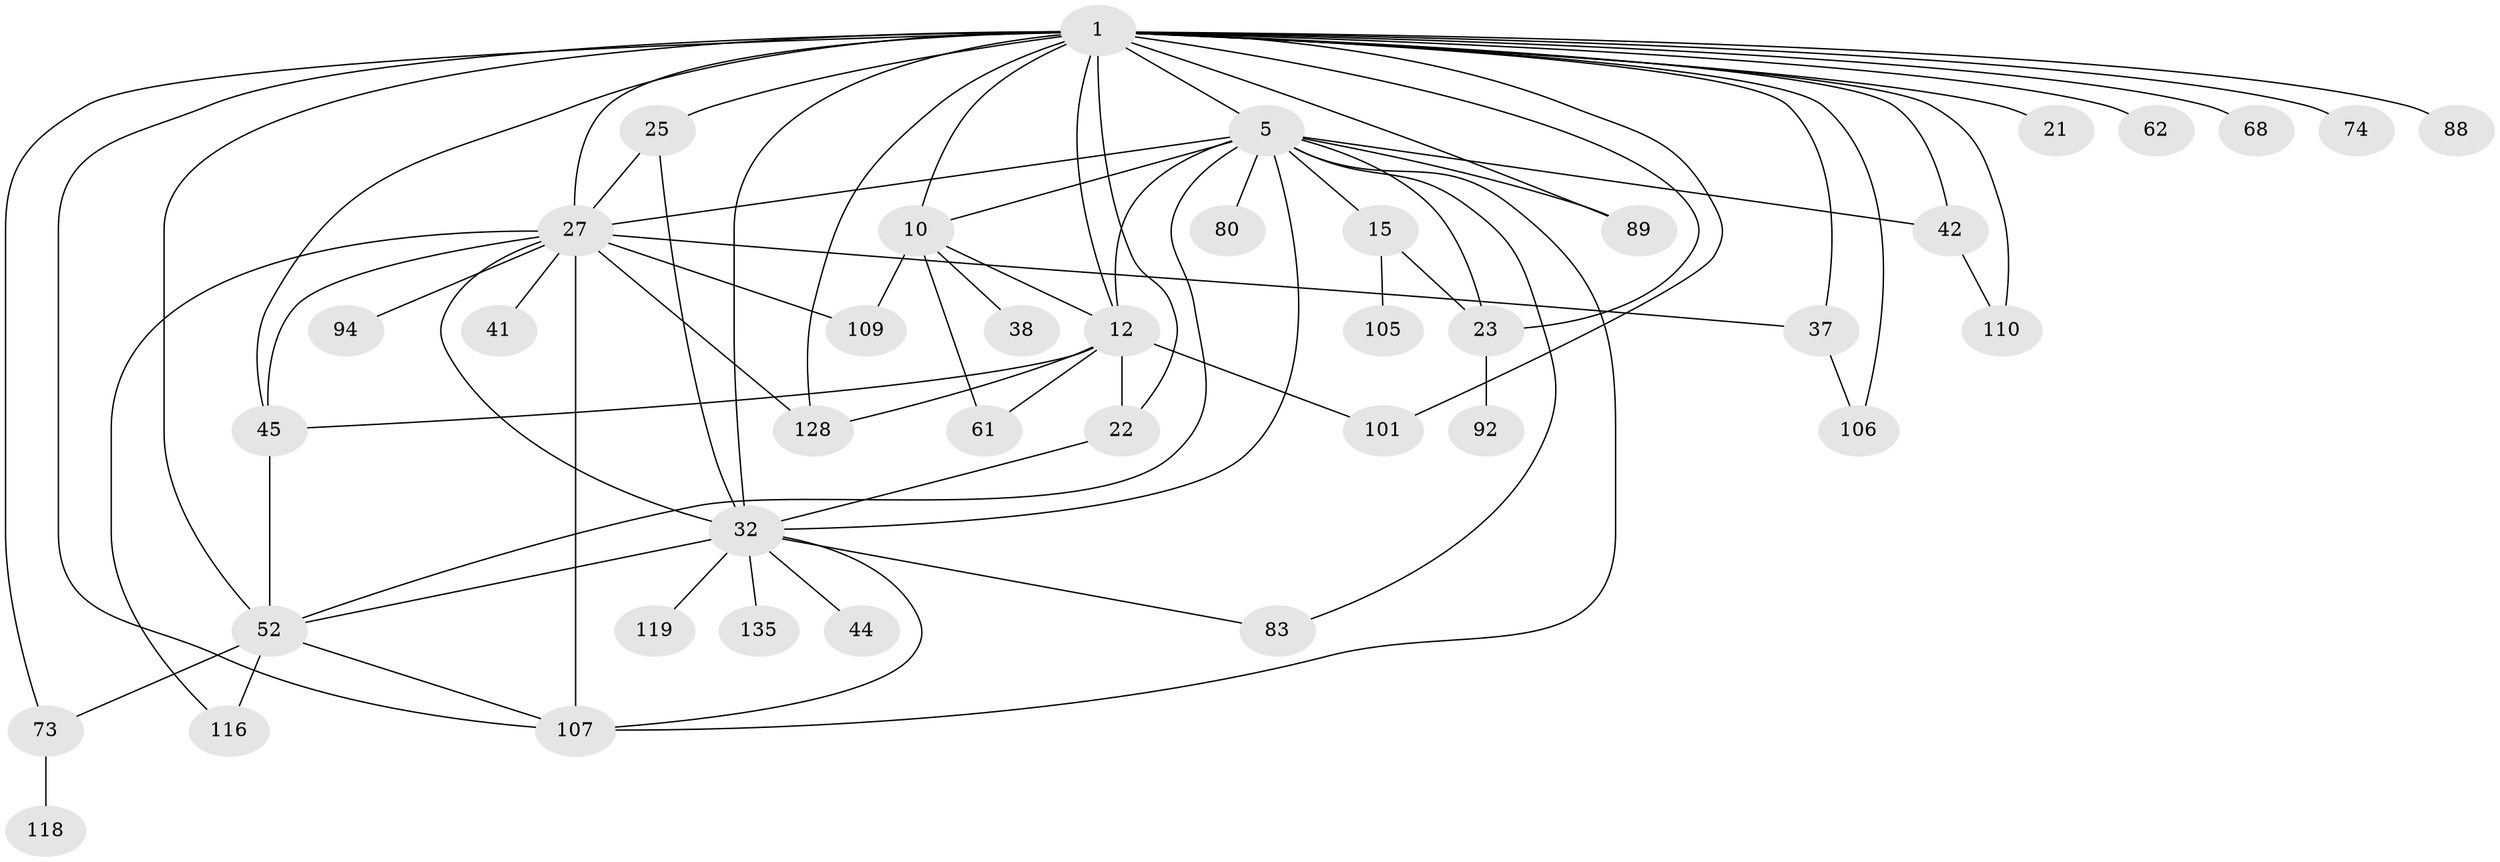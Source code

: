 // original degree distribution, {3: 0.25, 7: 0.029411764705882353, 9: 0.007352941176470588, 4: 0.17647058823529413, 5: 0.014705882352941176, 2: 0.3088235294117647, 6: 0.014705882352941176, 8: 0.014705882352941176, 1: 0.18382352941176472}
// Generated by graph-tools (version 1.1) at 2025/16/03/04/25 18:16:53]
// undirected, 40 vertices, 73 edges
graph export_dot {
graph [start="1"]
  node [color=gray90,style=filled];
  1 [super="+2+6"];
  5 [super="+30+18+39+11"];
  10 [super="+28+43"];
  12 [super="+78+96+49"];
  15 [super="+36"];
  21;
  22;
  23 [super="+40+72"];
  25 [super="+46+63+53+121"];
  27 [super="+33+31"];
  32 [super="+99+51+54+69+35"];
  37 [super="+85"];
  38;
  41;
  42 [super="+58"];
  44 [super="+131+114"];
  45;
  52 [super="+84+90"];
  61 [super="+111"];
  62 [super="+75"];
  68;
  73;
  74 [super="+127"];
  80 [super="+91"];
  83;
  88;
  89;
  92;
  94 [super="+123"];
  101 [super="+124"];
  105;
  106;
  107 [super="+113"];
  109;
  110;
  116 [super="+130"];
  118;
  119;
  128;
  135;
  1 -- 27 [weight=3];
  1 -- 128;
  1 -- 68;
  1 -- 5 [weight=2];
  1 -- 73;
  1 -- 10 [weight=2];
  1 -- 74;
  1 -- 12;
  1 -- 21 [weight=2];
  1 -- 22;
  1 -- 23;
  1 -- 88;
  1 -- 25 [weight=3];
  1 -- 89;
  1 -- 32 [weight=3];
  1 -- 37 [weight=3];
  1 -- 101 [weight=2];
  1 -- 42;
  1 -- 106;
  1 -- 107;
  1 -- 45;
  1 -- 110;
  1 -- 52 [weight=2];
  1 -- 62;
  5 -- 89;
  5 -- 107;
  5 -- 80;
  5 -- 52 [weight=2];
  5 -- 83;
  5 -- 27;
  5 -- 42;
  5 -- 12;
  5 -- 15;
  5 -- 23;
  5 -- 32 [weight=2];
  5 -- 10;
  10 -- 61;
  10 -- 109;
  10 -- 38;
  10 -- 12;
  12 -- 45;
  12 -- 128;
  12 -- 101;
  12 -- 61;
  12 -- 22;
  15 -- 105;
  15 -- 23;
  22 -- 32;
  23 -- 92;
  25 -- 32;
  25 -- 27;
  27 -- 128;
  27 -- 107;
  27 -- 109;
  27 -- 45;
  27 -- 116;
  27 -- 94;
  27 -- 32;
  27 -- 37;
  27 -- 41;
  32 -- 83;
  32 -- 107;
  32 -- 52;
  32 -- 119;
  32 -- 135;
  32 -- 44;
  37 -- 106;
  42 -- 110;
  45 -- 52;
  52 -- 107;
  52 -- 116;
  52 -- 73;
  73 -- 118;
}
